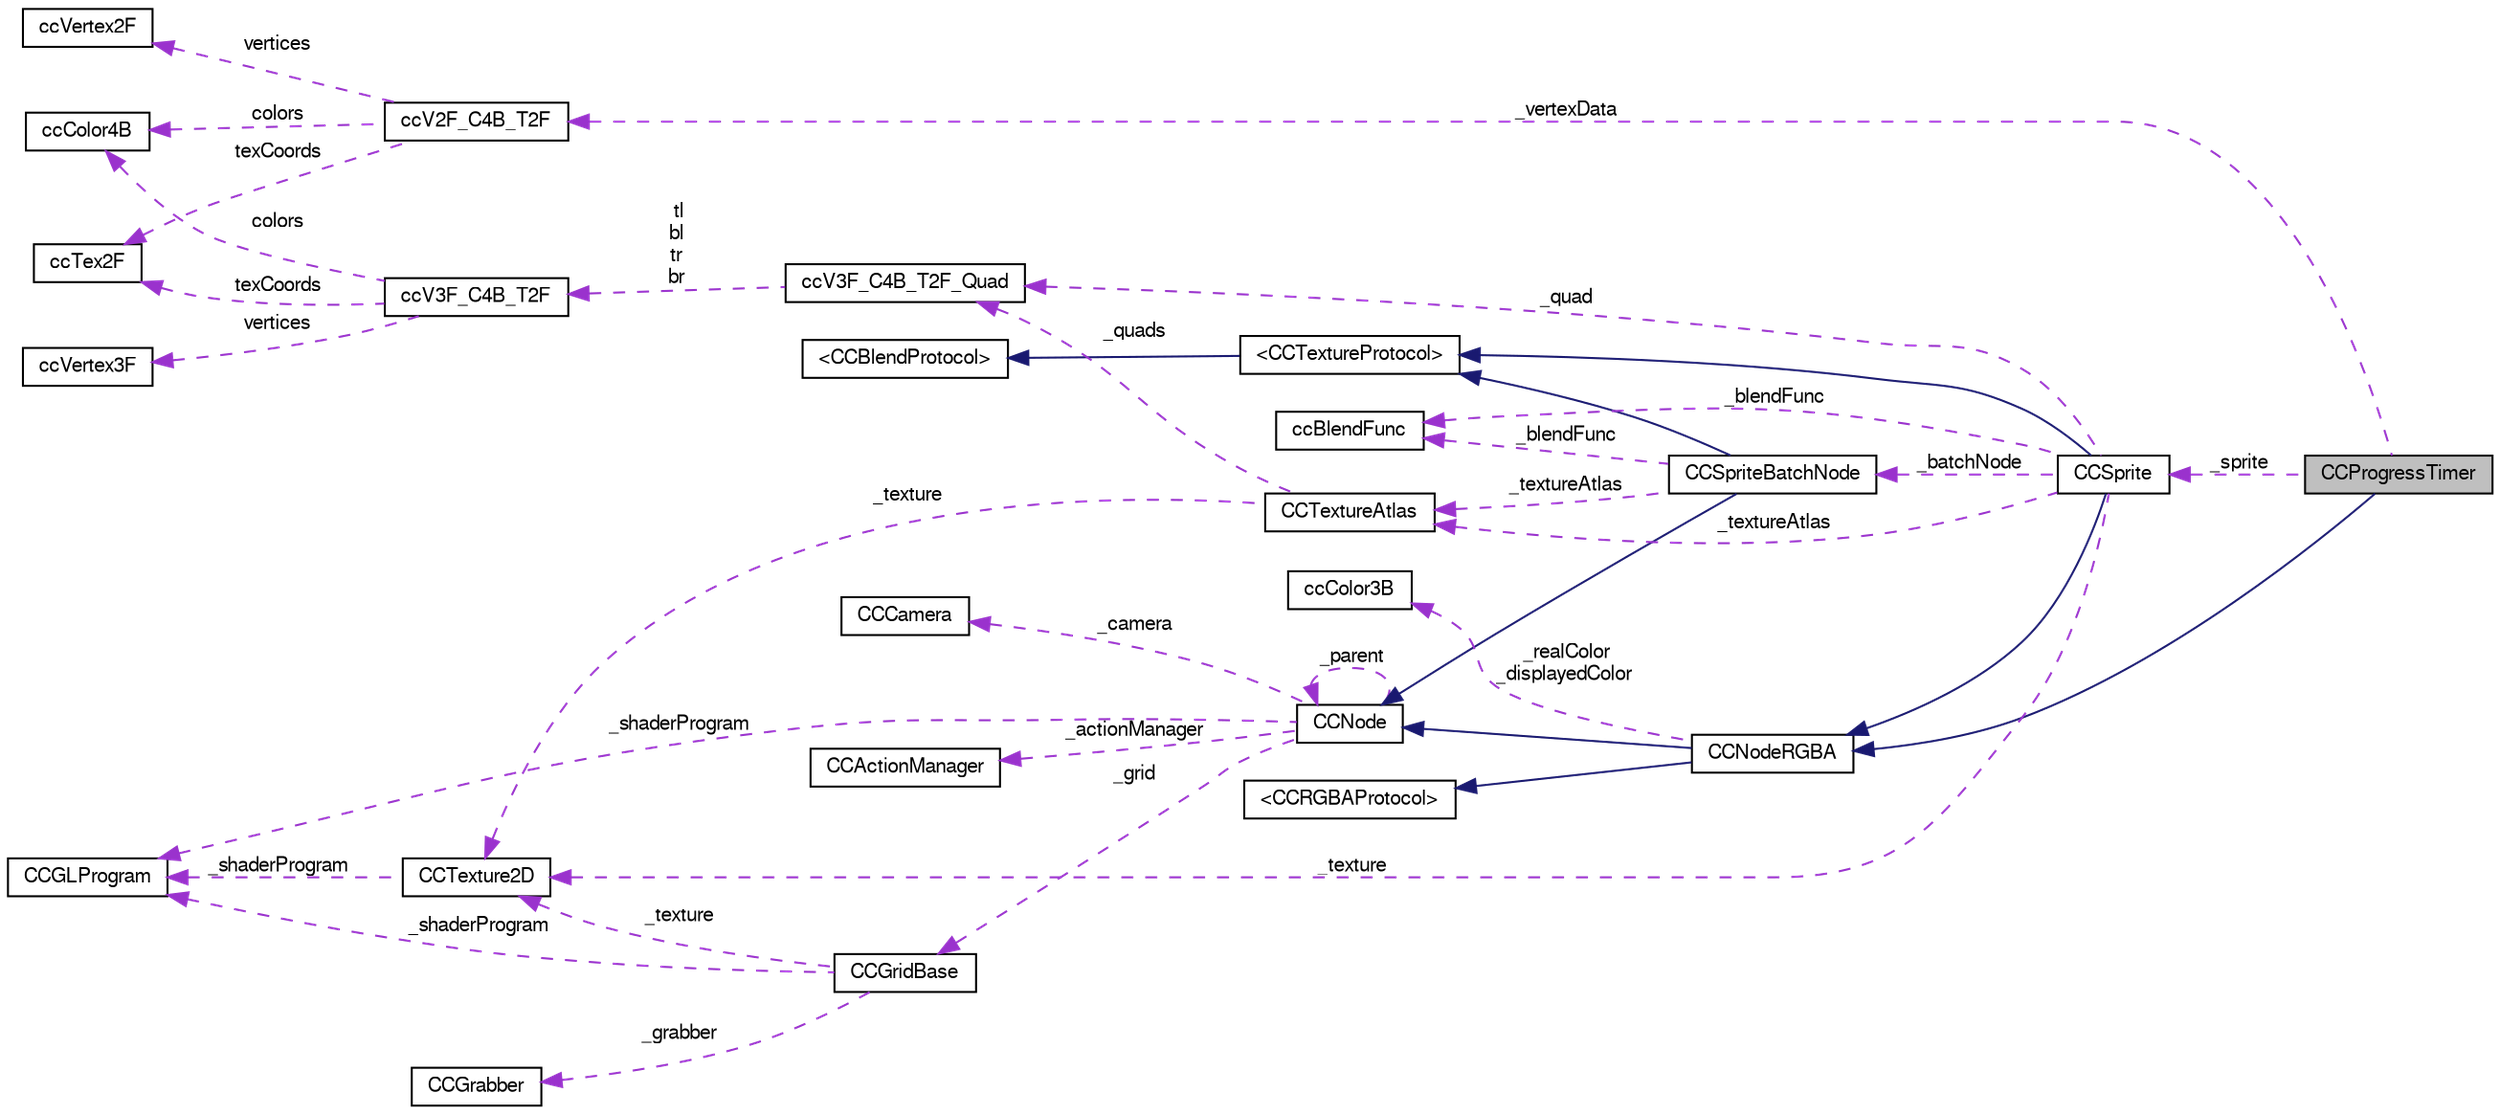 digraph G
{
  bgcolor="transparent";
  edge [fontname="FreeSans",fontsize="10",labelfontname="FreeSans",labelfontsize="10"];
  node [fontname="FreeSans",fontsize="10",shape=record];
  rankdir="LR";
  Node1 [label="CCProgressTimer",height=0.2,width=0.4,color="black", fillcolor="grey75", style="filled" fontcolor="black"];
  Node2 -> Node1 [dir="back",color="midnightblue",fontsize="10",style="solid",fontname="FreeSans"];
  Node2 [label="CCNodeRGBA",height=0.2,width=0.4,color="black",URL="$interface_c_c_node_r_g_b_a.html"];
  Node3 -> Node2 [dir="back",color="midnightblue",fontsize="10",style="solid",fontname="FreeSans"];
  Node3 [label="CCNode",height=0.2,width=0.4,color="black",URL="$interface_c_c_node.html"];
  Node3 -> Node3 [dir="back",color="darkorchid3",fontsize="10",style="dashed",label=" _parent" ,fontname="FreeSans"];
  Node4 -> Node3 [dir="back",color="darkorchid3",fontsize="10",style="dashed",label=" _grid" ,fontname="FreeSans"];
  Node4 [label="CCGridBase",height=0.2,width=0.4,color="black",URL="$interface_c_c_grid_base.html"];
  Node5 -> Node4 [dir="back",color="darkorchid3",fontsize="10",style="dashed",label=" _grabber" ,fontname="FreeSans"];
  Node5 [label="CCGrabber",height=0.2,width=0.4,color="black",URL="$interface_c_c_grabber.html"];
  Node6 -> Node4 [dir="back",color="darkorchid3",fontsize="10",style="dashed",label=" _texture" ,fontname="FreeSans"];
  Node6 [label="CCTexture2D",height=0.2,width=0.4,color="black",URL="$interface_c_c_texture2_d.html"];
  Node7 -> Node6 [dir="back",color="darkorchid3",fontsize="10",style="dashed",label=" _shaderProgram" ,fontname="FreeSans"];
  Node7 [label="CCGLProgram",height=0.2,width=0.4,color="black",URL="$interface_c_c_g_l_program.html"];
  Node7 -> Node4 [dir="back",color="darkorchid3",fontsize="10",style="dashed",label=" _shaderProgram" ,fontname="FreeSans"];
  Node8 -> Node3 [dir="back",color="darkorchid3",fontsize="10",style="dashed",label=" _camera" ,fontname="FreeSans"];
  Node8 [label="CCCamera",height=0.2,width=0.4,color="black",URL="$interface_c_c_camera.html"];
  Node7 -> Node3 [dir="back",color="darkorchid3",fontsize="10",style="dashed",label=" _shaderProgram" ,fontname="FreeSans"];
  Node9 -> Node3 [dir="back",color="darkorchid3",fontsize="10",style="dashed",label=" _actionManager" ,fontname="FreeSans"];
  Node9 [label="CCActionManager",height=0.2,width=0.4,color="black",URL="$interface_c_c_action_manager.html"];
  Node10 -> Node2 [dir="back",color="midnightblue",fontsize="10",style="solid",fontname="FreeSans"];
  Node10 [label="\<CCRGBAProtocol\>",height=0.2,width=0.4,color="black",URL="$protocol_c_c_r_g_b_a_protocol-p.html",tooltip="CC RGBA protocol."];
  Node11 -> Node2 [dir="back",color="darkorchid3",fontsize="10",style="dashed",label=" _realColor\n_displayedColor" ,fontname="FreeSans"];
  Node11 [label="ccColor3B",height=0.2,width=0.4,color="black",URL="$structcc_color3_b.html"];
  Node12 -> Node1 [dir="back",color="darkorchid3",fontsize="10",style="dashed",label=" _vertexData" ,fontname="FreeSans"];
  Node12 [label="ccV2F_C4B_T2F",height=0.2,width=0.4,color="black",URL="$structcc_v2_f___c4_b___t2_f.html",tooltip="a Point with a vertex point, a tex coord point and a color 4B"];
  Node13 -> Node12 [dir="back",color="darkorchid3",fontsize="10",style="dashed",label=" colors" ,fontname="FreeSans"];
  Node13 [label="ccColor4B",height=0.2,width=0.4,color="black",URL="$structcc_color4_b.html"];
  Node14 -> Node12 [dir="back",color="darkorchid3",fontsize="10",style="dashed",label=" vertices" ,fontname="FreeSans"];
  Node14 [label="ccVertex2F",height=0.2,width=0.4,color="black",URL="$structcc_vertex2_f.html"];
  Node15 -> Node12 [dir="back",color="darkorchid3",fontsize="10",style="dashed",label=" texCoords" ,fontname="FreeSans"];
  Node15 [label="ccTex2F",height=0.2,width=0.4,color="black",URL="$structcc_tex2_f.html"];
  Node16 -> Node1 [dir="back",color="darkorchid3",fontsize="10",style="dashed",label=" _sprite" ,fontname="FreeSans"];
  Node16 [label="CCSprite",height=0.2,width=0.4,color="black",URL="$interface_c_c_sprite.html"];
  Node2 -> Node16 [dir="back",color="midnightblue",fontsize="10",style="solid",fontname="FreeSans"];
  Node17 -> Node16 [dir="back",color="midnightblue",fontsize="10",style="solid",fontname="FreeSans"];
  Node17 [label="\<CCTextureProtocol\>",height=0.2,width=0.4,color="black",URL="$protocol_c_c_texture_protocol-p.html"];
  Node18 -> Node17 [dir="back",color="midnightblue",fontsize="10",style="solid",fontname="FreeSans"];
  Node18 [label="\<CCBlendProtocol\>",height=0.2,width=0.4,color="black",URL="$protocol_c_c_blend_protocol-p.html"];
  Node19 -> Node16 [dir="back",color="darkorchid3",fontsize="10",style="dashed",label=" _blendFunc" ,fontname="FreeSans"];
  Node19 [label="ccBlendFunc",height=0.2,width=0.4,color="black",URL="$structcc_blend_func.html",tooltip="Blend Function used for textures."];
  Node6 -> Node16 [dir="back",color="darkorchid3",fontsize="10",style="dashed",label=" _texture" ,fontname="FreeSans"];
  Node20 -> Node16 [dir="back",color="darkorchid3",fontsize="10",style="dashed",label=" _textureAtlas" ,fontname="FreeSans"];
  Node20 [label="CCTextureAtlas",height=0.2,width=0.4,color="black",URL="$interface_c_c_texture_atlas.html"];
  Node6 -> Node20 [dir="back",color="darkorchid3",fontsize="10",style="dashed",label=" _texture" ,fontname="FreeSans"];
  Node21 -> Node20 [dir="back",color="darkorchid3",fontsize="10",style="dashed",label=" _quads" ,fontname="FreeSans"];
  Node21 [label="ccV3F_C4B_T2F_Quad",height=0.2,width=0.4,color="black",URL="$structcc_v3_f___c4_b___t2_f___quad.html",tooltip="4 ccVertex3FTex2FColor4B"];
  Node22 -> Node21 [dir="back",color="darkorchid3",fontsize="10",style="dashed",label=" tl\nbl\ntr\nbr" ,fontname="FreeSans"];
  Node22 [label="ccV3F_C4B_T2F",height=0.2,width=0.4,color="black",URL="$structcc_v3_f___c4_b___t2_f.html",tooltip="a Point with a vertex point, a tex coord point and a color 4B"];
  Node13 -> Node22 [dir="back",color="darkorchid3",fontsize="10",style="dashed",label=" colors" ,fontname="FreeSans"];
  Node23 -> Node22 [dir="back",color="darkorchid3",fontsize="10",style="dashed",label=" vertices" ,fontname="FreeSans"];
  Node23 [label="ccVertex3F",height=0.2,width=0.4,color="black",URL="$structcc_vertex3_f.html"];
  Node15 -> Node22 [dir="back",color="darkorchid3",fontsize="10",style="dashed",label=" texCoords" ,fontname="FreeSans"];
  Node24 -> Node16 [dir="back",color="darkorchid3",fontsize="10",style="dashed",label=" _batchNode" ,fontname="FreeSans"];
  Node24 [label="CCSpriteBatchNode",height=0.2,width=0.4,color="black",URL="$interface_c_c_sprite_batch_node.html"];
  Node3 -> Node24 [dir="back",color="midnightblue",fontsize="10",style="solid",fontname="FreeSans"];
  Node17 -> Node24 [dir="back",color="midnightblue",fontsize="10",style="solid",fontname="FreeSans"];
  Node19 -> Node24 [dir="back",color="darkorchid3",fontsize="10",style="dashed",label=" _blendFunc" ,fontname="FreeSans"];
  Node20 -> Node24 [dir="back",color="darkorchid3",fontsize="10",style="dashed",label=" _textureAtlas" ,fontname="FreeSans"];
  Node21 -> Node16 [dir="back",color="darkorchid3",fontsize="10",style="dashed",label=" _quad" ,fontname="FreeSans"];
}
